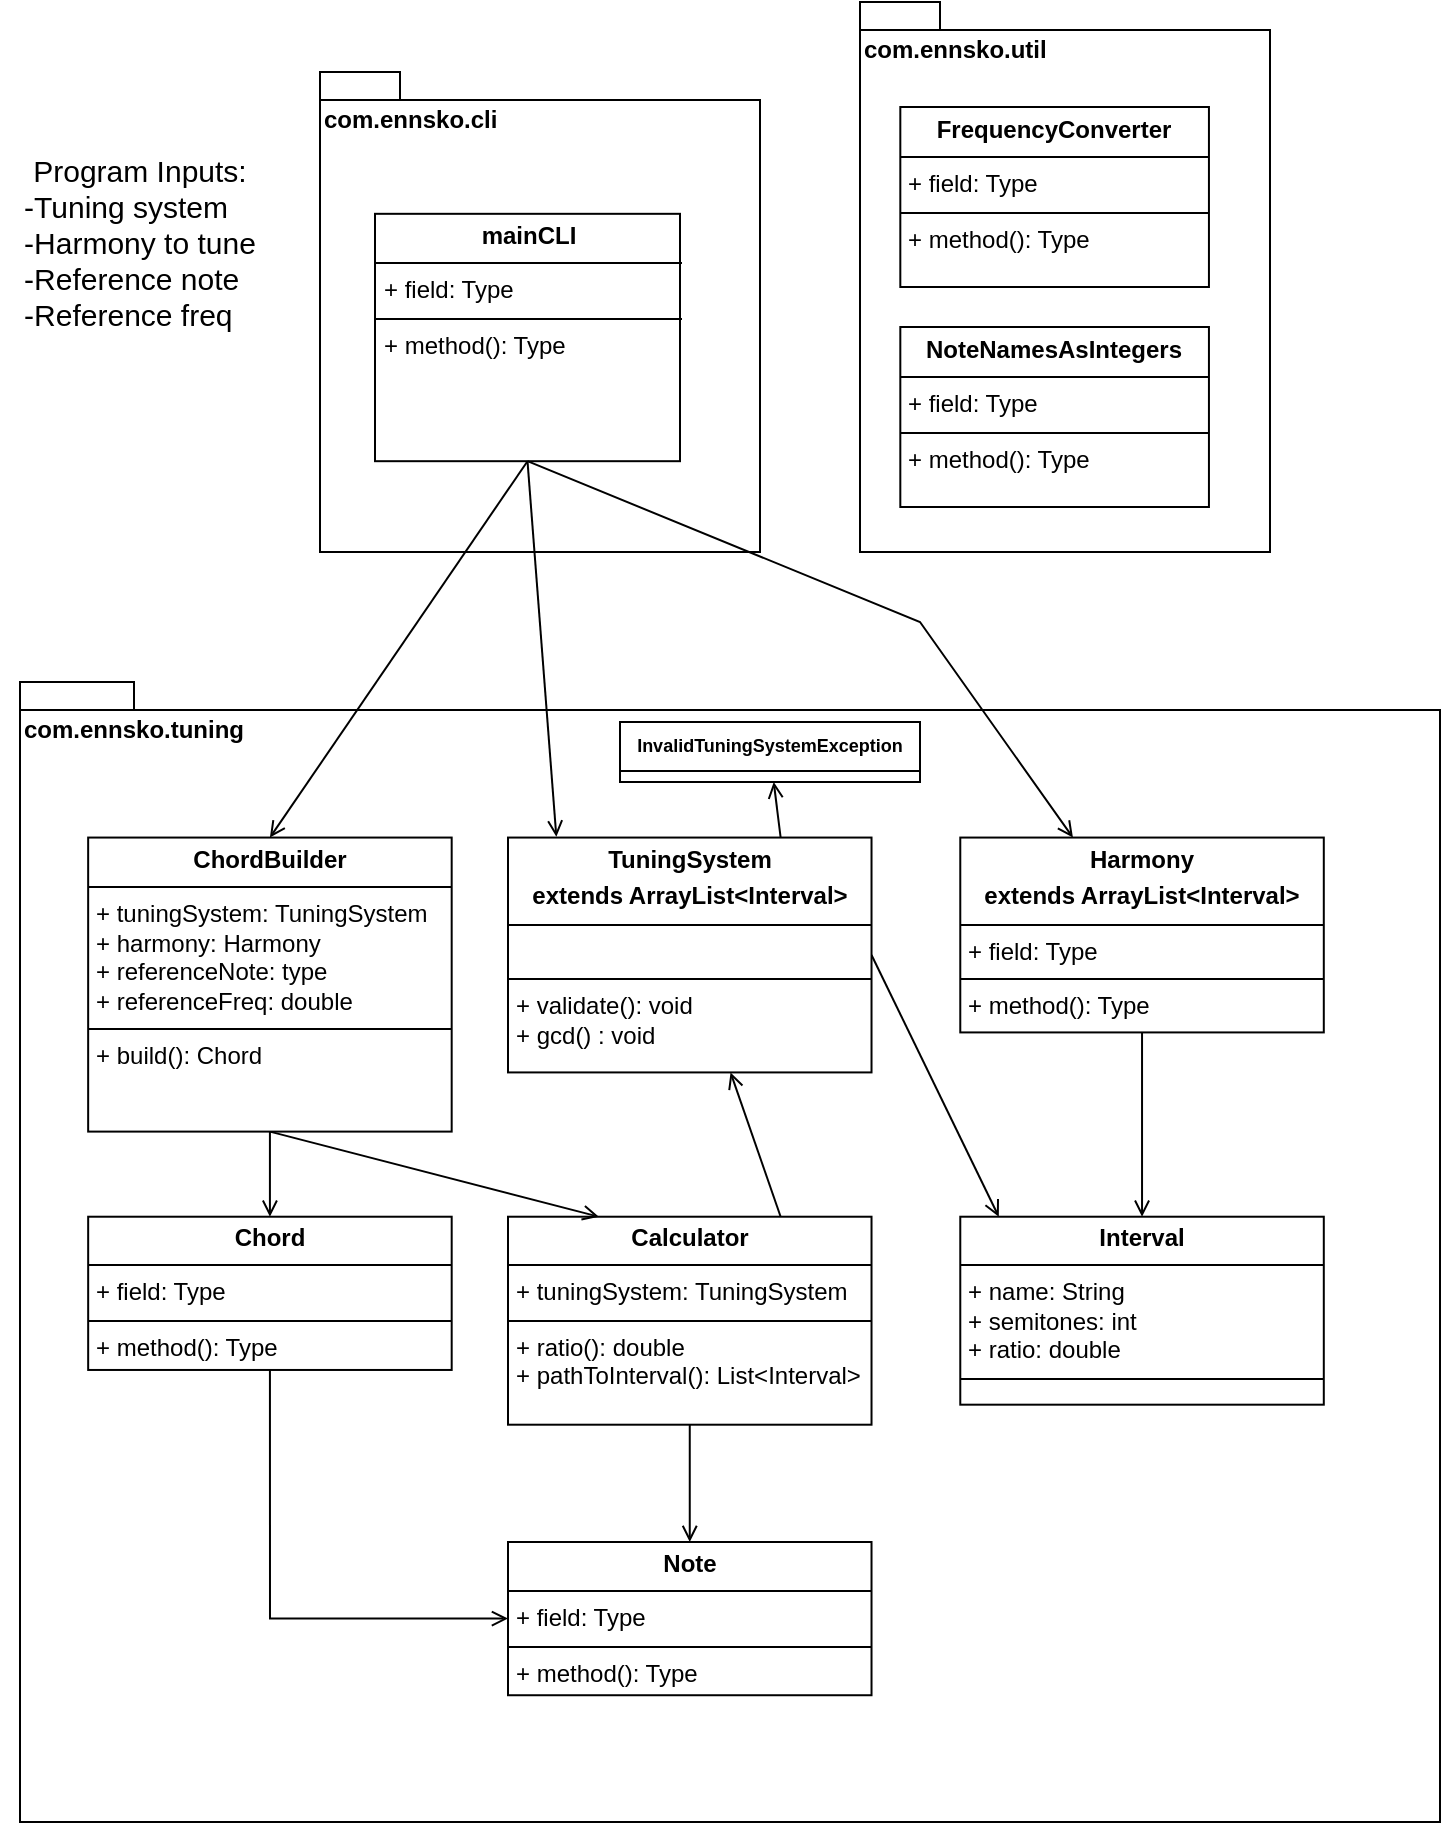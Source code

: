<mxfile version="27.0.5">
  <diagram name="Page-1" id="iId42JkROM5YTljwxBQK">
    <mxGraphModel dx="1898" dy="1318" grid="1" gridSize="10" guides="1" tooltips="1" connect="1" arrows="1" fold="1" page="1" pageScale="1" pageWidth="850" pageHeight="1100" math="0" shadow="0">
      <root>
        <mxCell id="0" />
        <mxCell id="1" parent="0" />
        <mxCell id="78uvDg3nvBKY--fQW9kl-1" value="com.ennsko.cli" style="shape=folder;fontStyle=1;spacingTop=10;tabWidth=40;tabHeight=14;tabPosition=left;html=1;whiteSpace=wrap;verticalAlign=top;align=left;container=1;collapsible=0;" parent="1" vertex="1">
          <mxGeometry x="230" y="55" width="220" height="240" as="geometry">
            <mxRectangle x="25" y="40" width="160" height="40" as="alternateBounds" />
          </mxGeometry>
        </mxCell>
        <mxCell id="78uvDg3nvBKY--fQW9kl-2" value="&lt;p style=&quot;margin:0px;margin-top:4px;text-align:center;&quot;&gt;&lt;b&gt;mainCLI&lt;/b&gt;&lt;/p&gt;&lt;hr size=&quot;1&quot; style=&quot;border-style:solid;&quot;&gt;&lt;p style=&quot;margin:0px;margin-left:4px;&quot;&gt;+ field: Type&lt;/p&gt;&lt;hr size=&quot;1&quot; style=&quot;border-style:solid;&quot;&gt;&lt;p style=&quot;margin:0px;margin-left:4px;&quot;&gt;+ method(): Type&lt;/p&gt;" style="verticalAlign=top;align=left;overflow=fill;html=1;whiteSpace=wrap;" parent="78uvDg3nvBKY--fQW9kl-1" vertex="1">
          <mxGeometry x="27.5" y="70.91" width="152.5" height="123.684" as="geometry" />
        </mxCell>
        <mxCell id="78uvDg3nvBKY--fQW9kl-3" value="com.ennsko.tuning" style="shape=folder;fontStyle=1;spacingTop=10;tabWidth=40;tabHeight=14;tabPosition=left;html=1;whiteSpace=wrap;verticalAlign=top;align=left;container=1;recursiveResize=0;collapsible=0;" parent="1" vertex="1">
          <mxGeometry x="80" y="360" width="710" height="570" as="geometry" />
        </mxCell>
        <mxCell id="78uvDg3nvBKY--fQW9kl-4" value="&lt;p style=&quot;margin:0px;margin-top:4px;text-align:center;&quot;&gt;&lt;b&gt;Interval&lt;/b&gt;&lt;/p&gt;&lt;hr size=&quot;1&quot; style=&quot;border-style:solid;&quot;&gt;&lt;p style=&quot;margin:0px;margin-left:4px;&quot;&gt;+ name: String&lt;/p&gt;&lt;p style=&quot;margin:0px;margin-left:4px;&quot;&gt;+ semitones: int&lt;/p&gt;&lt;p style=&quot;margin:0px;margin-left:4px;&quot;&gt;+ ratio: double&lt;/p&gt;&lt;hr size=&quot;1&quot; style=&quot;border-style:solid;&quot;&gt;&lt;p style=&quot;margin:0px;margin-left:4px;&quot;&gt;&lt;br&gt;&lt;/p&gt;" style="verticalAlign=top;align=left;overflow=fill;html=1;whiteSpace=wrap;" parent="78uvDg3nvBKY--fQW9kl-3" vertex="1">
          <mxGeometry x="470.14" y="267.36" width="181.76" height="93.98" as="geometry" />
        </mxCell>
        <mxCell id="78uvDg3nvBKY--fQW9kl-5" style="rounded=0;orthogonalLoop=1;jettySize=auto;html=1;exitX=0.5;exitY=1;exitDx=0;exitDy=0;endArrow=open;endFill=0;" parent="78uvDg3nvBKY--fQW9kl-3" source="78uvDg3nvBKY--fQW9kl-6" target="78uvDg3nvBKY--fQW9kl-4" edge="1">
          <mxGeometry relative="1" as="geometry" />
        </mxCell>
        <mxCell id="78uvDg3nvBKY--fQW9kl-6" value="&lt;p style=&quot;margin:0px;margin-top:4px;text-align:center;&quot;&gt;&lt;b&gt;Harmony&lt;/b&gt;&lt;/p&gt;&lt;p style=&quot;margin:0px;margin-top:4px;text-align:center;&quot;&gt;&lt;b&gt;extends ArrayList&amp;lt;Interval&amp;gt;&lt;/b&gt;&lt;/p&gt;&lt;hr size=&quot;1&quot; style=&quot;border-style:solid;&quot;&gt;&lt;p style=&quot;margin:0px;margin-left:4px;&quot;&gt;+ field: Type&lt;/p&gt;&lt;hr size=&quot;1&quot; style=&quot;border-style:solid;&quot;&gt;&lt;p style=&quot;margin:0px;margin-left:4px;&quot;&gt;+ method(): Type&lt;/p&gt;" style="verticalAlign=top;align=left;overflow=fill;html=1;whiteSpace=wrap;" parent="78uvDg3nvBKY--fQW9kl-3" vertex="1">
          <mxGeometry x="470.14" y="77.78" width="181.76" height="97.43" as="geometry" />
        </mxCell>
        <mxCell id="78uvDg3nvBKY--fQW9kl-7" style="shape=connector;rounded=0;orthogonalLoop=1;jettySize=auto;html=1;exitX=1;exitY=0.5;exitDx=0;exitDy=0;strokeColor=default;align=center;verticalAlign=middle;fontFamily=Helvetica;fontSize=11;fontColor=default;labelBackgroundColor=default;endArrow=open;endFill=0;entryX=0.106;entryY=0;entryDx=0;entryDy=0;entryPerimeter=0;" parent="78uvDg3nvBKY--fQW9kl-3" source="78uvDg3nvBKY--fQW9kl-8" target="78uvDg3nvBKY--fQW9kl-4" edge="1">
          <mxGeometry relative="1" as="geometry" />
        </mxCell>
        <mxCell id="ojWve5lmGiZq_vZhnMio-15" style="edgeStyle=none;shape=connector;rounded=0;orthogonalLoop=1;jettySize=auto;html=1;exitX=0.75;exitY=0;exitDx=0;exitDy=0;strokeColor=default;align=center;verticalAlign=middle;fontFamily=Helvetica;fontSize=11;fontColor=default;labelBackgroundColor=default;endArrow=open;endFill=0;" edge="1" parent="78uvDg3nvBKY--fQW9kl-3" source="78uvDg3nvBKY--fQW9kl-8" target="ojWve5lmGiZq_vZhnMio-1">
          <mxGeometry relative="1" as="geometry" />
        </mxCell>
        <mxCell id="78uvDg3nvBKY--fQW9kl-8" value="&lt;p style=&quot;margin:0px;margin-top:4px;text-align:center;&quot;&gt;&lt;b&gt;TuningSystem&lt;/b&gt;&lt;/p&gt;&lt;p style=&quot;margin:0px;margin-top:4px;text-align:center;&quot;&gt;&lt;b&gt;extends ArrayList&amp;lt;Interval&amp;gt;&lt;/b&gt;&lt;/p&gt;&lt;hr size=&quot;1&quot; style=&quot;border-style:solid;&quot;&gt;&lt;p style=&quot;margin:0px;margin-left:4px;&quot;&gt;&lt;br&gt;&lt;/p&gt;&lt;hr size=&quot;1&quot; style=&quot;border-style:solid;&quot;&gt;&lt;p style=&quot;margin:0px;margin-left:4px;&quot;&gt;+ validate(): void&lt;/p&gt;&lt;p style=&quot;margin:0px;margin-left:4px;&quot;&gt;+ gcd() : void&lt;/p&gt;" style="verticalAlign=top;align=left;overflow=fill;html=1;whiteSpace=wrap;" parent="78uvDg3nvBKY--fQW9kl-3" vertex="1">
          <mxGeometry x="244" y="77.78" width="181.76" height="117.43" as="geometry" />
        </mxCell>
        <mxCell id="78uvDg3nvBKY--fQW9kl-9" style="edgeStyle=orthogonalEdgeStyle;rounded=0;orthogonalLoop=1;jettySize=auto;html=1;exitX=0.5;exitY=1;exitDx=0;exitDy=0;endArrow=open;endFill=0;" parent="78uvDg3nvBKY--fQW9kl-3" source="78uvDg3nvBKY--fQW9kl-11" target="78uvDg3nvBKY--fQW9kl-17" edge="1">
          <mxGeometry relative="1" as="geometry" />
        </mxCell>
        <mxCell id="78uvDg3nvBKY--fQW9kl-10" style="shape=connector;rounded=0;orthogonalLoop=1;jettySize=auto;html=1;exitX=0.75;exitY=0;exitDx=0;exitDy=0;strokeColor=default;align=center;verticalAlign=middle;fontFamily=Helvetica;fontSize=11;fontColor=default;labelBackgroundColor=default;endArrow=open;endFill=0;" parent="78uvDg3nvBKY--fQW9kl-3" source="78uvDg3nvBKY--fQW9kl-11" target="78uvDg3nvBKY--fQW9kl-8" edge="1">
          <mxGeometry relative="1" as="geometry" />
        </mxCell>
        <mxCell id="78uvDg3nvBKY--fQW9kl-11" value="&lt;p style=&quot;margin:0px;margin-top:4px;text-align:center;&quot;&gt;&lt;b&gt;Calculator&lt;/b&gt;&lt;/p&gt;&lt;hr size=&quot;1&quot; style=&quot;border-style:solid;&quot;&gt;&lt;p style=&quot;margin:0px;margin-left:4px;&quot;&gt;+ tuningSystem: TuningSystem&lt;/p&gt;&lt;hr size=&quot;1&quot; style=&quot;border-style:solid;&quot;&gt;&lt;p style=&quot;margin:0px;margin-left:4px;&quot;&gt;+ ratio(): double&lt;/p&gt;&lt;p style=&quot;margin:0px;margin-left:4px;&quot;&gt;+ pathToInterval(): List&amp;lt;Interval&amp;gt;&lt;/p&gt;" style="verticalAlign=top;align=left;overflow=fill;html=1;whiteSpace=wrap;" parent="78uvDg3nvBKY--fQW9kl-3" vertex="1">
          <mxGeometry x="244" y="267.36" width="181.76" height="103.99" as="geometry" />
        </mxCell>
        <mxCell id="78uvDg3nvBKY--fQW9kl-12" style="rounded=0;orthogonalLoop=1;jettySize=auto;html=1;exitX=0.5;exitY=1;exitDx=0;exitDy=0;endArrow=open;endFill=0;entryX=0.25;entryY=0;entryDx=0;entryDy=0;" parent="78uvDg3nvBKY--fQW9kl-3" source="78uvDg3nvBKY--fQW9kl-14" target="78uvDg3nvBKY--fQW9kl-11" edge="1">
          <mxGeometry relative="1" as="geometry" />
        </mxCell>
        <mxCell id="78uvDg3nvBKY--fQW9kl-13" style="edgeStyle=orthogonalEdgeStyle;rounded=0;orthogonalLoop=1;jettySize=auto;html=1;exitX=0.5;exitY=1;exitDx=0;exitDy=0;endArrow=open;endFill=0;" parent="78uvDg3nvBKY--fQW9kl-3" source="78uvDg3nvBKY--fQW9kl-14" target="78uvDg3nvBKY--fQW9kl-16" edge="1">
          <mxGeometry relative="1" as="geometry" />
        </mxCell>
        <mxCell id="78uvDg3nvBKY--fQW9kl-14" value="&lt;p style=&quot;margin:0px;margin-top:4px;text-align:center;&quot;&gt;&lt;b&gt;ChordBuilder&lt;/b&gt;&lt;/p&gt;&lt;hr size=&quot;1&quot; style=&quot;border-style:solid;&quot;&gt;&lt;p style=&quot;margin:0px;margin-left:4px;&quot;&gt;+ tuningSystem: TuningSystem&lt;/p&gt;&lt;p style=&quot;margin:0px;margin-left:4px;&quot;&gt;+ harmony: Harmony&lt;/p&gt;&lt;p style=&quot;margin:0px;margin-left:4px;&quot;&gt;+ referenceNote: type&lt;/p&gt;&lt;p style=&quot;margin:0px;margin-left:4px;&quot;&gt;+ referenceFreq: double&lt;/p&gt;&lt;hr size=&quot;1&quot; style=&quot;border-style:solid;&quot;&gt;&lt;p style=&quot;margin:0px;margin-left:4px;&quot;&gt;+ build(): Chord&lt;/p&gt;" style="verticalAlign=top;align=left;overflow=fill;html=1;whiteSpace=wrap;" parent="78uvDg3nvBKY--fQW9kl-3" vertex="1">
          <mxGeometry x="34.08" y="77.78" width="181.76" height="147.02" as="geometry" />
        </mxCell>
        <mxCell id="78uvDg3nvBKY--fQW9kl-15" style="edgeStyle=orthogonalEdgeStyle;shape=connector;rounded=0;orthogonalLoop=1;jettySize=auto;html=1;exitX=0.5;exitY=1;exitDx=0;exitDy=0;entryX=0;entryY=0.5;entryDx=0;entryDy=0;strokeColor=default;align=center;verticalAlign=middle;fontFamily=Helvetica;fontSize=11;fontColor=default;labelBackgroundColor=default;endArrow=open;endFill=0;" parent="78uvDg3nvBKY--fQW9kl-3" source="78uvDg3nvBKY--fQW9kl-16" target="78uvDg3nvBKY--fQW9kl-17" edge="1">
          <mxGeometry relative="1" as="geometry" />
        </mxCell>
        <mxCell id="78uvDg3nvBKY--fQW9kl-16" value="&lt;p style=&quot;margin:0px;margin-top:4px;text-align:center;&quot;&gt;&lt;b&gt;Chord&lt;/b&gt;&lt;/p&gt;&lt;hr size=&quot;1&quot; style=&quot;border-style:solid;&quot;&gt;&lt;p style=&quot;margin:0px;margin-left:4px;&quot;&gt;+ field: Type&lt;/p&gt;&lt;hr size=&quot;1&quot; style=&quot;border-style:solid;&quot;&gt;&lt;p style=&quot;margin:0px;margin-left:4px;&quot;&gt;+ method(): Type&lt;/p&gt;" style="verticalAlign=top;align=left;overflow=fill;html=1;whiteSpace=wrap;" parent="78uvDg3nvBKY--fQW9kl-3" vertex="1">
          <mxGeometry x="34.084" y="267.36" width="181.76" height="76.622" as="geometry" />
        </mxCell>
        <mxCell id="78uvDg3nvBKY--fQW9kl-17" value="&lt;p style=&quot;margin:0px;margin-top:4px;text-align:center;&quot;&gt;&lt;b&gt;Note&lt;/b&gt;&lt;/p&gt;&lt;hr size=&quot;1&quot; style=&quot;border-style:solid;&quot;&gt;&lt;p style=&quot;margin:0px;margin-left:4px;&quot;&gt;+ field: Type&lt;/p&gt;&lt;hr size=&quot;1&quot; style=&quot;border-style:solid;&quot;&gt;&lt;p style=&quot;margin:0px;margin-left:4px;&quot;&gt;+ method(): Type&lt;/p&gt;" style="verticalAlign=top;align=left;overflow=fill;html=1;whiteSpace=wrap;" parent="78uvDg3nvBKY--fQW9kl-3" vertex="1">
          <mxGeometry x="243.998" y="429.999" width="181.76" height="76.622" as="geometry" />
        </mxCell>
        <mxCell id="ojWve5lmGiZq_vZhnMio-1" value="&lt;p style=&quot;margin:0px;margin-top:4px;text-align:center;&quot;&gt;&lt;font style=&quot;font-size: 9px;&quot;&gt;&lt;b&gt;InvalidTuningSystemException&lt;/b&gt;&lt;/font&gt;&lt;/p&gt;&lt;hr size=&quot;1&quot; style=&quot;border-style:solid;&quot;&gt;&lt;div style=&quot;height:2px;&quot;&gt;&lt;/div&gt;" style="verticalAlign=top;align=left;overflow=fill;html=1;whiteSpace=wrap;" vertex="1" parent="78uvDg3nvBKY--fQW9kl-3">
          <mxGeometry x="300" y="20" width="150" height="30" as="geometry" />
        </mxCell>
        <mxCell id="78uvDg3nvBKY--fQW9kl-18" value="com.ennsko.util" style="shape=folder;fontStyle=1;spacingTop=10;tabWidth=40;tabHeight=14;tabPosition=left;html=1;whiteSpace=wrap;verticalAlign=top;align=left;container=1;collapsible=0;" parent="1" vertex="1">
          <mxGeometry x="500" y="20" width="205" height="275" as="geometry" />
        </mxCell>
        <mxCell id="78uvDg3nvBKY--fQW9kl-19" value="&lt;p style=&quot;margin:0px;margin-top:4px;text-align:center;&quot;&gt;&lt;b&gt;FrequencyConverter&lt;/b&gt;&lt;/p&gt;&lt;hr size=&quot;1&quot; style=&quot;border-style:solid;&quot;&gt;&lt;p style=&quot;margin:0px;margin-left:4px;&quot;&gt;+ field: Type&lt;/p&gt;&lt;hr size=&quot;1&quot; style=&quot;border-style:solid;&quot;&gt;&lt;p style=&quot;margin:0px;margin-left:4px;&quot;&gt;+ method(): Type&lt;/p&gt;" style="verticalAlign=top;align=left;overflow=fill;html=1;whiteSpace=wrap;" parent="78uvDg3nvBKY--fQW9kl-18" vertex="1">
          <mxGeometry x="20.16" y="52.5" width="154.308" height="90" as="geometry" />
        </mxCell>
        <mxCell id="78uvDg3nvBKY--fQW9kl-20" value="&lt;p style=&quot;margin:0px;margin-top:4px;text-align:center;&quot;&gt;&lt;b&gt;NoteNamesAsIntegers&lt;/b&gt;&lt;/p&gt;&lt;hr size=&quot;1&quot; style=&quot;border-style:solid;&quot;&gt;&lt;p style=&quot;margin:0px;margin-left:4px;&quot;&gt;+ field: Type&lt;/p&gt;&lt;hr size=&quot;1&quot; style=&quot;border-style:solid;&quot;&gt;&lt;p style=&quot;margin:0px;margin-left:4px;&quot;&gt;+ method(): Type&lt;/p&gt;" style="verticalAlign=top;align=left;overflow=fill;html=1;whiteSpace=wrap;" parent="78uvDg3nvBKY--fQW9kl-18" vertex="1">
          <mxGeometry x="20.16" y="162.5" width="154.308" height="90" as="geometry" />
        </mxCell>
        <mxCell id="ojWve5lmGiZq_vZhnMio-12" style="edgeStyle=none;shape=connector;rounded=0;orthogonalLoop=1;jettySize=auto;html=1;exitX=0.5;exitY=1;exitDx=0;exitDy=0;strokeColor=default;align=center;verticalAlign=middle;fontFamily=Helvetica;fontSize=11;fontColor=default;labelBackgroundColor=default;endArrow=open;endFill=0;entryX=0.133;entryY=-0.003;entryDx=0;entryDy=0;entryPerimeter=0;" edge="1" parent="1" source="78uvDg3nvBKY--fQW9kl-2" target="78uvDg3nvBKY--fQW9kl-8">
          <mxGeometry relative="1" as="geometry" />
        </mxCell>
        <mxCell id="ojWve5lmGiZq_vZhnMio-13" style="edgeStyle=none;shape=connector;rounded=0;orthogonalLoop=1;jettySize=auto;html=1;exitX=0.5;exitY=1;exitDx=0;exitDy=0;strokeColor=default;align=center;verticalAlign=middle;fontFamily=Helvetica;fontSize=11;fontColor=default;labelBackgroundColor=default;endArrow=open;endFill=0;" edge="1" parent="1" source="78uvDg3nvBKY--fQW9kl-2" target="78uvDg3nvBKY--fQW9kl-6">
          <mxGeometry relative="1" as="geometry">
            <Array as="points">
              <mxPoint x="530" y="330" />
            </Array>
          </mxGeometry>
        </mxCell>
        <mxCell id="ojWve5lmGiZq_vZhnMio-14" style="edgeStyle=none;shape=connector;rounded=0;orthogonalLoop=1;jettySize=auto;html=1;exitX=0.5;exitY=1;exitDx=0;exitDy=0;entryX=0.5;entryY=0;entryDx=0;entryDy=0;strokeColor=default;align=center;verticalAlign=middle;fontFamily=Helvetica;fontSize=11;fontColor=default;labelBackgroundColor=default;endArrow=open;endFill=0;" edge="1" parent="1" source="78uvDg3nvBKY--fQW9kl-2" target="78uvDg3nvBKY--fQW9kl-14">
          <mxGeometry relative="1" as="geometry" />
        </mxCell>
        <mxCell id="ojWve5lmGiZq_vZhnMio-16" value="&lt;div&gt;&lt;font style=&quot;font-size: 15px;&quot;&gt;Program Inputs:&lt;/font&gt;&lt;/div&gt;&lt;div align=&quot;left&quot;&gt;&lt;font style=&quot;font-size: 15px;&quot;&gt;-Tuning system&lt;/font&gt;&lt;/div&gt;&lt;div align=&quot;left&quot;&gt;&lt;font style=&quot;font-size: 15px;&quot;&gt;-Harmony to tune&lt;/font&gt;&lt;/div&gt;&lt;div align=&quot;left&quot;&gt;&lt;font style=&quot;font-size: 15px;&quot;&gt;-Reference note&lt;/font&gt;&lt;/div&gt;&lt;div align=&quot;left&quot;&gt;&lt;font style=&quot;font-size: 15px;&quot;&gt;-Reference freq&lt;/font&gt;&lt;/div&gt;" style="text;html=1;align=center;verticalAlign=middle;whiteSpace=wrap;rounded=0;fontFamily=Helvetica;fontSize=11;fontColor=default;labelBackgroundColor=default;" vertex="1" parent="1">
          <mxGeometry x="70" y="80" width="140" height="120" as="geometry" />
        </mxCell>
      </root>
    </mxGraphModel>
  </diagram>
</mxfile>
